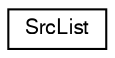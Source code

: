 digraph "Graphical Class Hierarchy"
{
  edge [fontname="FreeSans",fontsize="10",labelfontname="FreeSans",labelfontsize="10"];
  node [fontname="FreeSans",fontsize="10",shape=record];
  rankdir="LR";
  Node0 [label="SrcList",height=0.2,width=0.4,color="black", fillcolor="white", style="filled",URL="$structSrcList.html"];
}
